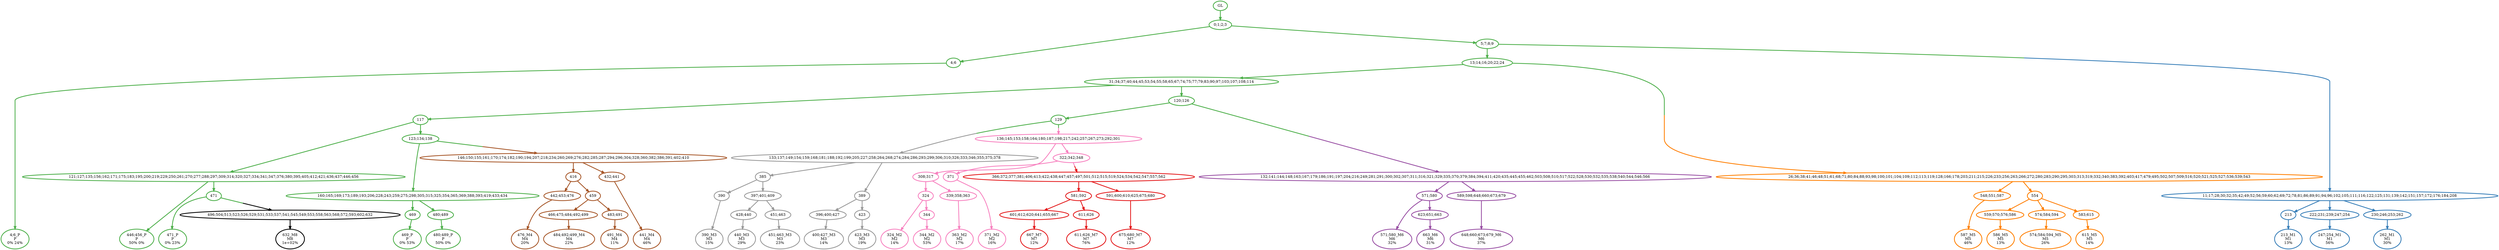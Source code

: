 digraph T {
	{
		rank=same
		86 [penwidth=3,colorscheme=set19,color=3,label="4;6_P\nP\n0% 24%"]
		80 [penwidth=3,colorscheme=set19,color=3,label="446;456_P\nP\n50% 0%"]
		78 [penwidth=3,colorscheme=set19,color=3,label="471_P\nP\n0% 23%"]
		74 [penwidth=3,colorscheme=set19,color=3,label="469_P\nP\n0% 53%"]
		72 [penwidth=3,colorscheme=set19,color=3,label="480;489_P\nP\n50% 0%"]
		69 [penwidth=3,colorscheme=set19,color=2,label="213_M1\nM1\n13%"]
		67 [penwidth=3,colorscheme=set19,color=2,label="247;254_M1\nM1\n56%"]
		65 [penwidth=3,colorscheme=set19,color=2,label="262_M1\nM1\n30%"]
		61 [penwidth=3,colorscheme=set19,color=8,label="324_M2\nM2\n14%"]
		59 [penwidth=3,colorscheme=set19,color=8,label="344_M2\nM2\n53%"]
		57 [penwidth=3,colorscheme=set19,color=8,label="363_M2\nM2\n17%"]
		54 [penwidth=3,colorscheme=set19,color=8,label="371_M2\nM2\n16%"]
		51 [penwidth=3,colorscheme=set19,color=9,label="390_M3\nM3\n15%"]
		48 [penwidth=3,colorscheme=set19,color=9,label="440_M3\nM3\n29%"]
		46 [penwidth=3,colorscheme=set19,color=9,label="451;463_M3\nM3\n23%"]
		43 [penwidth=3,colorscheme=set19,color=9,label="400;427_M3\nM3\n14%"]
		41 [penwidth=3,colorscheme=set19,color=9,label="423_M3\nM3\n19%"]
		38 [penwidth=3,colorscheme=set19,color=7,label="476_M4\nM4\n20%"]
		35 [penwidth=3,colorscheme=set19,color=7,label="484;492;499_M4\nM4\n22%"]
		33 [penwidth=3,colorscheme=set19,color=7,label="491_M4\nM4\n11%"]
		31 [penwidth=3,colorscheme=set19,color=7,label="441_M4\nM4\n46%"]
		29 [penwidth=3,colorscheme=set19,color=5,label="587_M5\nM5\n46%"]
		26 [penwidth=3,colorscheme=set19,color=5,label="586_M5\nM5\n13%"]
		24 [penwidth=3,colorscheme=set19,color=5,label="574;584;594_M5\nM5\n26%"]
		22 [penwidth=3,colorscheme=set19,color=5,label="615_M5\nM5\n14%"]
		20 [penwidth=3,colorscheme=set19,color=4,label="571;580_M6\nM6\n32%"]
		18 [penwidth=3,colorscheme=set19,color=4,label="663_M6\nM6\n31%"]
		16 [penwidth=3,colorscheme=set19,color=4,label="648;660;673;679_M6\nM6\n37%"]
		13 [penwidth=3,colorscheme=set19,color=1,label="667_M7\nM7\n12%"]
		11 [penwidth=3,colorscheme=set19,color=1,label="611;626_M7\nM7\n76%"]
		9 [penwidth=3,colorscheme=set19,color=1,label="675;680_M7\nM7\n12%"]
		8 [penwidth=3,colorscheme=set19,color=10,label="632_M8\nM8\n1e+02%"]
	}
	89 [penwidth=3,colorscheme=set19,color=3,label="GL"]
	88 [penwidth=3,colorscheme=set19,color=3,label="0;1;2;3"]
	87 [penwidth=3,colorscheme=set19,color=3,label="4;6"]
	85 [penwidth=3,colorscheme=set19,color=3,label="5;7;8;9"]
	84 [penwidth=3,colorscheme=set19,color=3,label="13;14;16;20;22;24"]
	83 [penwidth=3,colorscheme=set19,color=3,label="31;34;37;40;44;45;53;54;55;58;65;67;74;75;77;79;83;90;97;103;107;108;114"]
	82 [penwidth=3,colorscheme=set19,color=3,label="117"]
	81 [penwidth=3,colorscheme=set19,color=3,label="121;127;135;156;162;171;175;183;195;200;219;229;250;261;270;277;288;297;309;314;320;327;334;341;347;376;380;395;405;412;421;436;437;446;456"]
	79 [penwidth=3,colorscheme=set19,color=3,label="471"]
	77 [penwidth=3,colorscheme=set19,color=3,label="123;134;138"]
	76 [penwidth=3,colorscheme=set19,color=3,label="160;165;169;173;189;193;206;228;243;259;275;298;305;315;325;354;365;369;388;393;419;433;434"]
	75 [penwidth=3,colorscheme=set19,color=3,label="469"]
	73 [penwidth=3,colorscheme=set19,color=3,label="480;489"]
	71 [penwidth=3,colorscheme=set19,color=3,label="120;126"]
	70 [penwidth=3,colorscheme=set19,color=2,label="213"]
	68 [penwidth=3,colorscheme=set19,color=2,label="222;231;239;247;254"]
	66 [penwidth=3,colorscheme=set19,color=2,label="230;246;253;262"]
	64 [penwidth=3,colorscheme=set19,color=3,label="129"]
	63 [penwidth=3,colorscheme=set19,color=8,label="308;317"]
	62 [penwidth=3,colorscheme=set19,color=8,label="324"]
	60 [penwidth=3,colorscheme=set19,color=8,label="344"]
	58 [penwidth=3,colorscheme=set19,color=8,label="339;358;363"]
	56 [penwidth=3,colorscheme=set19,color=8,label="322;342;348"]
	55 [penwidth=3,colorscheme=set19,color=8,label="371"]
	53 [penwidth=3,colorscheme=set19,color=9,label="385"]
	52 [penwidth=3,colorscheme=set19,color=9,label="390"]
	50 [penwidth=3,colorscheme=set19,color=9,label="397;401;409"]
	49 [penwidth=3,colorscheme=set19,color=9,label="428;440"]
	47 [penwidth=3,colorscheme=set19,color=9,label="451;463"]
	45 [penwidth=3,colorscheme=set19,color=9,label="389"]
	44 [penwidth=3,colorscheme=set19,color=9,label="396;400;427"]
	42 [penwidth=3,colorscheme=set19,color=9,label="423"]
	40 [penwidth=3,colorscheme=set19,color=7,label="416"]
	39 [penwidth=3,colorscheme=set19,color=7,label="442;453;476"]
	37 [penwidth=3,colorscheme=set19,color=7,label="459"]
	36 [penwidth=3,colorscheme=set19,color=7,label="466;475;484;492;499"]
	34 [penwidth=3,colorscheme=set19,color=7,label="483;491"]
	32 [penwidth=3,colorscheme=set19,color=7,label="432;441"]
	30 [penwidth=3,colorscheme=set19,color=5,label="548;551;587"]
	28 [penwidth=3,colorscheme=set19,color=5,label="554"]
	27 [penwidth=3,colorscheme=set19,color=5,label="559;570;576;586"]
	25 [penwidth=3,colorscheme=set19,color=5,label="574;584;594"]
	23 [penwidth=3,colorscheme=set19,color=5,label="583;615"]
	21 [penwidth=3,colorscheme=set19,color=4,label="571;580"]
	19 [penwidth=3,colorscheme=set19,color=4,label="623;651;663"]
	17 [penwidth=3,colorscheme=set19,color=4,label="589;598;648;660;673;679"]
	15 [penwidth=3,colorscheme=set19,color=1,label="581;592"]
	14 [penwidth=3,colorscheme=set19,color=1,label="601;612;620;641;655;667"]
	12 [penwidth=3,colorscheme=set19,color=1,label="611;626"]
	10 [penwidth=3,colorscheme=set19,color=1,label="591;600;610;625;675;680"]
	7 [penwidth=3,colorscheme=set19,color=1,label="366;372;377;381;406;413;422;438;447;457;497;501;512;515;519;524;534;542;547;557;562"]
	6 [penwidth=3,colorscheme=set19,color=10,label="496;504;513;523;526;529;531;533;537;541;545;549;553;558;563;568;572;593;602;632"]
	5 [penwidth=3,colorscheme=set19,color=4,label="132;141;144;148;163;167;179;186;191;197;204;216;249;281;291;300;302;307;311;316;321;329;335;370;379;384;394;411;420;435;445;455;462;503;508;510;517;522;528;530;532;535;538;540;544;546;566"]
	4 [penwidth=3,colorscheme=set19,color=5,label="26;36;38;41;46;48;51;61;68;71;80;84;88;93;98;100;101;104;109;112;113;119;128;166;178;203;211;215;226;233;256;263;266;272;280;283;290;295;303;313;319;332;340;383;392;403;417;479;495;502;507;509;516;520;521;525;527;536;539;543"]
	3 [penwidth=3,colorscheme=set19,color=7,label="146;150;155;161;170;174;182;190;194;207;218;234;260;269;276;282;285;287;294;296;304;328;360;382;386;391;402;410"]
	2 [penwidth=3,colorscheme=set19,color=9,label="133;137;149;154;159;168;181;188;192;199;205;227;258;264;268;274;284;286;293;299;306;310;326;333;346;355;375;378"]
	1 [penwidth=3,colorscheme=set19,color=8,label="136;145;153;158;164;180;187;198;217;242;257;267;273;292;301"]
	0 [penwidth=3,colorscheme=set19,color=2,label="11;17;28;30;32;35;42;49;52;56;59;60;62;69;72;78;81;86;89;91;94;96;102;105;111;116;122;125;131;139;142;151;157;172;176;184;208"]
	89 -> 88 [penwidth=3,colorscheme=set19,color=3]
	88 -> 87 [penwidth=3,colorscheme=set19,color=3]
	88 -> 85 [penwidth=3,colorscheme=set19,color=3]
	87 -> 86 [penwidth=3,colorscheme=set19,color=3]
	85 -> 84 [penwidth=3,colorscheme=set19,color=3]
	85 -> 0 [penwidth=3,colorscheme=set19,color="3;0.5:2"]
	84 -> 83 [penwidth=3,colorscheme=set19,color=3]
	84 -> 4 [penwidth=3,colorscheme=set19,color="3;0.5:5"]
	83 -> 82 [penwidth=3,colorscheme=set19,color=3]
	83 -> 71 [penwidth=3,colorscheme=set19,color=3]
	82 -> 77 [penwidth=3,colorscheme=set19,color=3]
	82 -> 81 [penwidth=3,colorscheme=set19,color=3]
	81 -> 80 [penwidth=3,colorscheme=set19,color=3]
	81 -> 79 [penwidth=3,colorscheme=set19,color=3]
	79 -> 78 [penwidth=3,colorscheme=set19,color=3]
	79 -> 6 [penwidth=3,colorscheme=set19,color="3;0.5:10"]
	77 -> 76 [penwidth=3,colorscheme=set19,color=3]
	77 -> 3 [penwidth=3,colorscheme=set19,color="3;0.5:7"]
	76 -> 75 [penwidth=3,colorscheme=set19,color=3]
	76 -> 73 [penwidth=3,colorscheme=set19,color=3]
	75 -> 74 [penwidth=3,colorscheme=set19,color=3]
	73 -> 72 [penwidth=3,colorscheme=set19,color=3]
	71 -> 64 [penwidth=3,colorscheme=set19,color=3]
	71 -> 5 [penwidth=3,colorscheme=set19,color="3;0.5:4"]
	70 -> 69 [penwidth=3,colorscheme=set19,color=2]
	68 -> 67 [penwidth=3,colorscheme=set19,color=2]
	66 -> 65 [penwidth=3,colorscheme=set19,color=2]
	64 -> 2 [penwidth=3,colorscheme=set19,color="3;0.5:9"]
	64 -> 1 [penwidth=3,colorscheme=set19,color="3;0.5:8"]
	63 -> 62 [penwidth=3,colorscheme=set19,color=8]
	63 -> 58 [penwidth=3,colorscheme=set19,color=8]
	62 -> 61 [penwidth=3,colorscheme=set19,color=8]
	62 -> 60 [penwidth=3,colorscheme=set19,color=8]
	60 -> 59 [penwidth=3,colorscheme=set19,color=8]
	58 -> 57 [penwidth=3,colorscheme=set19,color=8]
	56 -> 55 [penwidth=3,colorscheme=set19,color=8]
	56 -> 7 [penwidth=3,colorscheme=set19,color="8;0.5:1"]
	55 -> 54 [penwidth=3,colorscheme=set19,color=8]
	53 -> 52 [penwidth=3,colorscheme=set19,color=9]
	53 -> 50 [penwidth=3,colorscheme=set19,color=9]
	52 -> 51 [penwidth=3,colorscheme=set19,color=9]
	50 -> 47 [penwidth=3,colorscheme=set19,color=9]
	50 -> 49 [penwidth=3,colorscheme=set19,color=9]
	49 -> 48 [penwidth=3,colorscheme=set19,color=9]
	47 -> 46 [penwidth=3,colorscheme=set19,color=9]
	45 -> 42 [penwidth=3,colorscheme=set19,color=9]
	45 -> 44 [penwidth=3,colorscheme=set19,color=9]
	44 -> 43 [penwidth=3,colorscheme=set19,color=9]
	42 -> 41 [penwidth=3,colorscheme=set19,color=9]
	40 -> 37 [penwidth=3,colorscheme=set19,color=7]
	40 -> 39 [penwidth=3,colorscheme=set19,color=7]
	39 -> 38 [penwidth=3,colorscheme=set19,color=7]
	37 -> 34 [penwidth=3,colorscheme=set19,color=7]
	37 -> 36 [penwidth=3,colorscheme=set19,color=7]
	36 -> 35 [penwidth=3,colorscheme=set19,color=7]
	34 -> 33 [penwidth=3,colorscheme=set19,color=7]
	32 -> 31 [penwidth=3,colorscheme=set19,color=7]
	30 -> 29 [penwidth=3,colorscheme=set19,color=5]
	28 -> 25 [penwidth=3,colorscheme=set19,color=5]
	28 -> 23 [penwidth=3,colorscheme=set19,color=5]
	28 -> 27 [penwidth=3,colorscheme=set19,color=5]
	27 -> 26 [penwidth=3,colorscheme=set19,color=5]
	25 -> 24 [penwidth=3,colorscheme=set19,color=5]
	23 -> 22 [penwidth=3,colorscheme=set19,color=5]
	21 -> 20 [penwidth=3,colorscheme=set19,color=4]
	21 -> 19 [penwidth=3,colorscheme=set19,color=4]
	19 -> 18 [penwidth=3,colorscheme=set19,color=4]
	17 -> 16 [penwidth=3,colorscheme=set19,color=4]
	15 -> 12 [penwidth=3,colorscheme=set19,color=1]
	15 -> 14 [penwidth=3,colorscheme=set19,color=1]
	14 -> 13 [penwidth=3,colorscheme=set19,color=1]
	12 -> 11 [penwidth=3,colorscheme=set19,color=1]
	10 -> 9 [penwidth=3,colorscheme=set19,color=1]
	7 -> 15 [penwidth=3,colorscheme=set19,color=1]
	7 -> 10 [penwidth=3,colorscheme=set19,color=1]
	6 -> 8 [penwidth=3,colorscheme=set19,color=10]
	5 -> 21 [penwidth=3,colorscheme=set19,color=4]
	5 -> 17 [penwidth=3,colorscheme=set19,color=4]
	4 -> 30 [penwidth=3,colorscheme=set19,color=5]
	4 -> 28 [penwidth=3,colorscheme=set19,color=5]
	3 -> 40 [penwidth=3,colorscheme=set19,color=7]
	3 -> 32 [penwidth=3,colorscheme=set19,color=7]
	2 -> 53 [penwidth=3,colorscheme=set19,color=9]
	2 -> 45 [penwidth=3,colorscheme=set19,color=9]
	1 -> 63 [penwidth=3,colorscheme=set19,color=8]
	1 -> 56 [penwidth=3,colorscheme=set19,color=8]
	0 -> 70 [penwidth=3,colorscheme=set19,color=2]
	0 -> 68 [penwidth=3,colorscheme=set19,color=2]
	0 -> 66 [penwidth=3,colorscheme=set19,color=2]
}
